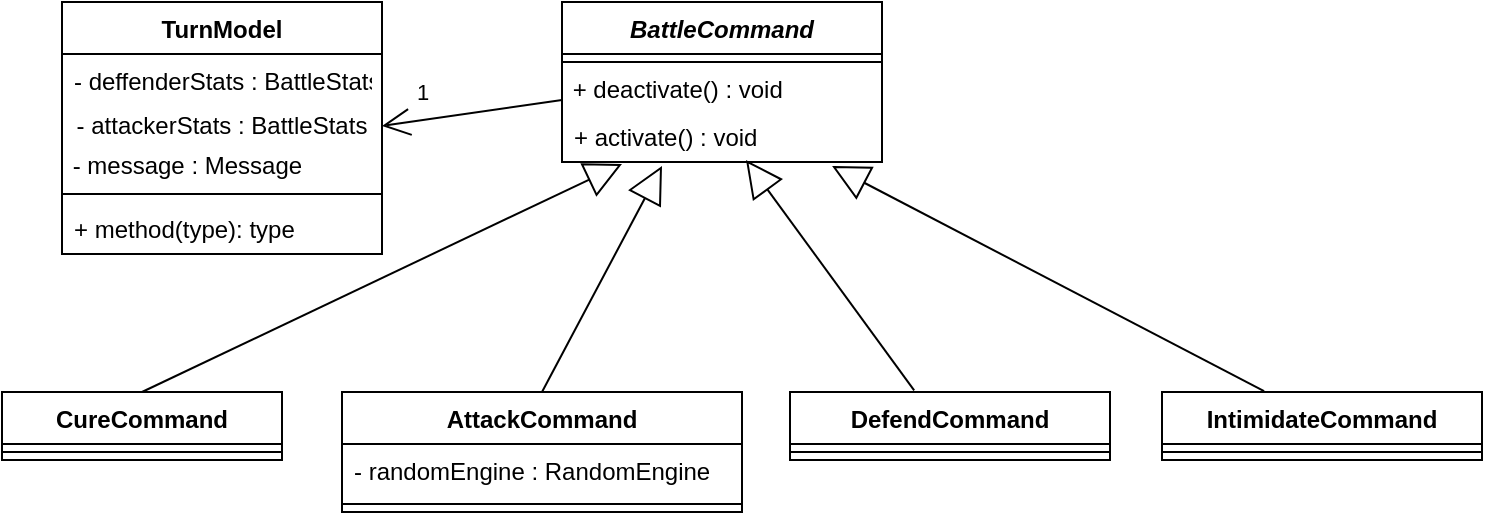 <mxfile version="14.6.13" type="device"><diagram id="CqEBOvk9g437j3OpkEob" name="Page-1"><mxGraphModel dx="1086" dy="846" grid="1" gridSize="10" guides="1" tooltips="1" connect="1" arrows="1" fold="1" page="1" pageScale="1" pageWidth="827" pageHeight="1169" math="0" shadow="0"><root><mxCell id="0"/><mxCell id="1" parent="0"/><mxCell id="-gbs177FPjIYagAn8tWI-1" value="BattleCommand" style="swimlane;fontStyle=3;align=center;verticalAlign=top;childLayout=stackLayout;horizontal=1;startSize=26;horizontalStack=0;resizeParent=1;resizeParentMax=0;resizeLast=0;collapsible=1;marginBottom=0;" vertex="1" parent="1"><mxGeometry x="300" y="304" width="160" height="80" as="geometry"/></mxCell><mxCell id="-gbs177FPjIYagAn8tWI-3" value="" style="line;strokeWidth=1;fillColor=none;align=left;verticalAlign=middle;spacingTop=-1;spacingLeft=3;spacingRight=3;rotatable=0;labelPosition=right;points=[];portConstraint=eastwest;" vertex="1" parent="-gbs177FPjIYagAn8tWI-1"><mxGeometry y="26" width="160" height="8" as="geometry"/></mxCell><mxCell id="-gbs177FPjIYagAn8tWI-9" value="&amp;nbsp;+ deactivate() : void" style="text;html=1;strokeColor=none;fillColor=none;align=left;verticalAlign=middle;whiteSpace=wrap;rounded=0;" vertex="1" parent="-gbs177FPjIYagAn8tWI-1"><mxGeometry y="34" width="160" height="20" as="geometry"/></mxCell><mxCell id="-gbs177FPjIYagAn8tWI-4" value="+ activate() : void&#10;" style="text;strokeColor=none;fillColor=none;align=left;verticalAlign=top;spacingLeft=4;spacingRight=4;overflow=hidden;rotatable=0;points=[[0,0.5],[1,0.5]];portConstraint=eastwest;" vertex="1" parent="-gbs177FPjIYagAn8tWI-1"><mxGeometry y="54" width="160" height="26" as="geometry"/></mxCell><mxCell id="-gbs177FPjIYagAn8tWI-5" value="TurnModel" style="swimlane;fontStyle=1;align=center;verticalAlign=top;childLayout=stackLayout;horizontal=1;startSize=26;horizontalStack=0;resizeParent=1;resizeParentMax=0;resizeLast=0;collapsible=1;marginBottom=0;" vertex="1" parent="1"><mxGeometry x="50" y="304" width="160" height="126" as="geometry"/></mxCell><mxCell id="-gbs177FPjIYagAn8tWI-6" value="- deffenderStats : BattleStats" style="text;strokeColor=none;fillColor=none;align=left;verticalAlign=top;spacingLeft=4;spacingRight=4;overflow=hidden;rotatable=0;points=[[0,0.5],[1,0.5]];portConstraint=eastwest;" vertex="1" parent="-gbs177FPjIYagAn8tWI-5"><mxGeometry y="26" width="160" height="26" as="geometry"/></mxCell><mxCell id="-gbs177FPjIYagAn8tWI-10" value="- attackerStats : BattleStats" style="text;html=1;strokeColor=none;fillColor=none;align=center;verticalAlign=middle;whiteSpace=wrap;rounded=0;" vertex="1" parent="-gbs177FPjIYagAn8tWI-5"><mxGeometry y="52" width="160" height="20" as="geometry"/></mxCell><mxCell id="-gbs177FPjIYagAn8tWI-11" value="&amp;nbsp;- message : Message" style="text;html=1;strokeColor=none;fillColor=none;align=left;verticalAlign=middle;whiteSpace=wrap;rounded=0;" vertex="1" parent="-gbs177FPjIYagAn8tWI-5"><mxGeometry y="72" width="160" height="20" as="geometry"/></mxCell><mxCell id="-gbs177FPjIYagAn8tWI-7" value="" style="line;strokeWidth=1;fillColor=none;align=left;verticalAlign=middle;spacingTop=-1;spacingLeft=3;spacingRight=3;rotatable=0;labelPosition=right;points=[];portConstraint=eastwest;" vertex="1" parent="-gbs177FPjIYagAn8tWI-5"><mxGeometry y="92" width="160" height="8" as="geometry"/></mxCell><mxCell id="-gbs177FPjIYagAn8tWI-8" value="+ method(type): type" style="text;strokeColor=none;fillColor=none;align=left;verticalAlign=top;spacingLeft=4;spacingRight=4;overflow=hidden;rotatable=0;points=[[0,0.5],[1,0.5]];portConstraint=eastwest;" vertex="1" parent="-gbs177FPjIYagAn8tWI-5"><mxGeometry y="100" width="160" height="26" as="geometry"/></mxCell><mxCell id="-gbs177FPjIYagAn8tWI-12" value="" style="endArrow=open;endFill=1;endSize=12;html=1;exitX=0;exitY=0.75;exitDx=0;exitDy=0;entryX=1;entryY=0.5;entryDx=0;entryDy=0;" edge="1" parent="1" source="-gbs177FPjIYagAn8tWI-9" target="-gbs177FPjIYagAn8tWI-10"><mxGeometry width="160" relative="1" as="geometry"><mxPoint x="330" y="430" as="sourcePoint"/><mxPoint x="210" y="340" as="targetPoint"/></mxGeometry></mxCell><mxCell id="-gbs177FPjIYagAn8tWI-13" value="1" style="edgeLabel;html=1;align=center;verticalAlign=middle;resizable=0;points=[];" vertex="1" connectable="0" parent="-gbs177FPjIYagAn8tWI-12"><mxGeometry x="0.594" y="2" relative="1" as="geometry"><mxPoint x="1" y="-17" as="offset"/></mxGeometry></mxCell><mxCell id="-gbs177FPjIYagAn8tWI-14" value="CureCommand" style="swimlane;fontStyle=1;align=center;verticalAlign=top;childLayout=stackLayout;horizontal=1;startSize=26;horizontalStack=0;resizeParent=1;resizeParentMax=0;resizeLast=0;collapsible=1;marginBottom=0;" vertex="1" parent="1"><mxGeometry x="20" y="499" width="140" height="34" as="geometry"/></mxCell><mxCell id="-gbs177FPjIYagAn8tWI-16" value="" style="line;strokeWidth=1;fillColor=none;align=left;verticalAlign=middle;spacingTop=-1;spacingLeft=3;spacingRight=3;rotatable=0;labelPosition=right;points=[];portConstraint=eastwest;" vertex="1" parent="-gbs177FPjIYagAn8tWI-14"><mxGeometry y="26" width="140" height="8" as="geometry"/></mxCell><mxCell id="-gbs177FPjIYagAn8tWI-18" value="DefendCommand" style="swimlane;fontStyle=1;align=center;verticalAlign=top;childLayout=stackLayout;horizontal=1;startSize=26;horizontalStack=0;resizeParent=1;resizeParentMax=0;resizeLast=0;collapsible=1;marginBottom=0;" vertex="1" parent="1"><mxGeometry x="414" y="499" width="160" height="34" as="geometry"/></mxCell><mxCell id="-gbs177FPjIYagAn8tWI-20" value="" style="line;strokeWidth=1;fillColor=none;align=left;verticalAlign=middle;spacingTop=-1;spacingLeft=3;spacingRight=3;rotatable=0;labelPosition=right;points=[];portConstraint=eastwest;" vertex="1" parent="-gbs177FPjIYagAn8tWI-18"><mxGeometry y="26" width="160" height="8" as="geometry"/></mxCell><mxCell id="-gbs177FPjIYagAn8tWI-22" value="AttackCommand" style="swimlane;fontStyle=1;align=center;verticalAlign=top;childLayout=stackLayout;horizontal=1;startSize=26;horizontalStack=0;resizeParent=1;resizeParentMax=0;resizeLast=0;collapsible=1;marginBottom=0;" vertex="1" parent="1"><mxGeometry x="190" y="499" width="200" height="60" as="geometry"/></mxCell><mxCell id="-gbs177FPjIYagAn8tWI-23" value="- randomEngine : RandomEngine" style="text;strokeColor=none;fillColor=none;align=left;verticalAlign=top;spacingLeft=4;spacingRight=4;overflow=hidden;rotatable=0;points=[[0,0.5],[1,0.5]];portConstraint=eastwest;" vertex="1" parent="-gbs177FPjIYagAn8tWI-22"><mxGeometry y="26" width="200" height="26" as="geometry"/></mxCell><mxCell id="-gbs177FPjIYagAn8tWI-24" value="" style="line;strokeWidth=1;fillColor=none;align=left;verticalAlign=middle;spacingTop=-1;spacingLeft=3;spacingRight=3;rotatable=0;labelPosition=right;points=[];portConstraint=eastwest;" vertex="1" parent="-gbs177FPjIYagAn8tWI-22"><mxGeometry y="52" width="200" height="8" as="geometry"/></mxCell><mxCell id="-gbs177FPjIYagAn8tWI-26" value="" style="endArrow=block;endSize=16;endFill=0;html=1;exitX=0.5;exitY=0;exitDx=0;exitDy=0;" edge="1" parent="1" source="-gbs177FPjIYagAn8tWI-14"><mxGeometry width="160" relative="1" as="geometry"><mxPoint x="330" y="430" as="sourcePoint"/><mxPoint x="330" y="385" as="targetPoint"/></mxGeometry></mxCell><mxCell id="-gbs177FPjIYagAn8tWI-28" value="" style="endArrow=block;endSize=16;endFill=0;html=1;exitX=0.5;exitY=0;exitDx=0;exitDy=0;" edge="1" parent="1" source="-gbs177FPjIYagAn8tWI-22"><mxGeometry width="160" relative="1" as="geometry"><mxPoint x="380" y="440" as="sourcePoint"/><mxPoint x="350" y="386" as="targetPoint"/></mxGeometry></mxCell><mxCell id="-gbs177FPjIYagAn8tWI-29" value="IntimidateCommand" style="swimlane;fontStyle=1;align=center;verticalAlign=top;childLayout=stackLayout;horizontal=1;startSize=26;horizontalStack=0;resizeParent=1;resizeParentMax=0;resizeLast=0;collapsible=1;marginBottom=0;" vertex="1" parent="1"><mxGeometry x="600" y="499" width="160" height="34" as="geometry"/></mxCell><mxCell id="-gbs177FPjIYagAn8tWI-31" value="" style="line;strokeWidth=1;fillColor=none;align=left;verticalAlign=middle;spacingTop=-1;spacingLeft=3;spacingRight=3;rotatable=0;labelPosition=right;points=[];portConstraint=eastwest;" vertex="1" parent="-gbs177FPjIYagAn8tWI-29"><mxGeometry y="26" width="160" height="8" as="geometry"/></mxCell><mxCell id="-gbs177FPjIYagAn8tWI-33" value="" style="endArrow=block;endSize=16;endFill=0;html=1;exitX=0.388;exitY=-0.023;exitDx=0;exitDy=0;entryX=0.575;entryY=0.962;entryDx=0;entryDy=0;entryPerimeter=0;exitPerimeter=0;" edge="1" parent="1" source="-gbs177FPjIYagAn8tWI-18" target="-gbs177FPjIYagAn8tWI-4"><mxGeometry width="160" relative="1" as="geometry"><mxPoint x="320" y="509" as="sourcePoint"/><mxPoint x="360" y="396" as="targetPoint"/></mxGeometry></mxCell><mxCell id="-gbs177FPjIYagAn8tWI-35" value="" style="endArrow=block;endSize=16;endFill=0;html=1;exitX=0.319;exitY=-0.012;exitDx=0;exitDy=0;entryX=0.844;entryY=1.077;entryDx=0;entryDy=0;entryPerimeter=0;exitPerimeter=0;" edge="1" parent="1" source="-gbs177FPjIYagAn8tWI-29" target="-gbs177FPjIYagAn8tWI-4"><mxGeometry width="160" relative="1" as="geometry"><mxPoint x="486.08" y="507.022" as="sourcePoint"/><mxPoint x="402" y="393.012" as="targetPoint"/></mxGeometry></mxCell></root></mxGraphModel></diagram></mxfile>